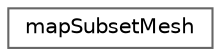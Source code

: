 digraph "Graphical Class Hierarchy"
{
 // LATEX_PDF_SIZE
  bgcolor="transparent";
  edge [fontname=Helvetica,fontsize=10,labelfontname=Helvetica,labelfontsize=10];
  node [fontname=Helvetica,fontsize=10,shape=box,height=0.2,width=0.4];
  rankdir="LR";
  Node0 [id="Node000000",label="mapSubsetMesh",height=0.2,width=0.4,color="grey40", fillcolor="white", style="filled",URL="$classFoam_1_1mapSubsetMesh.html",tooltip="Class containing mesh-to-mesh mapping information after a subset operation."];
}
